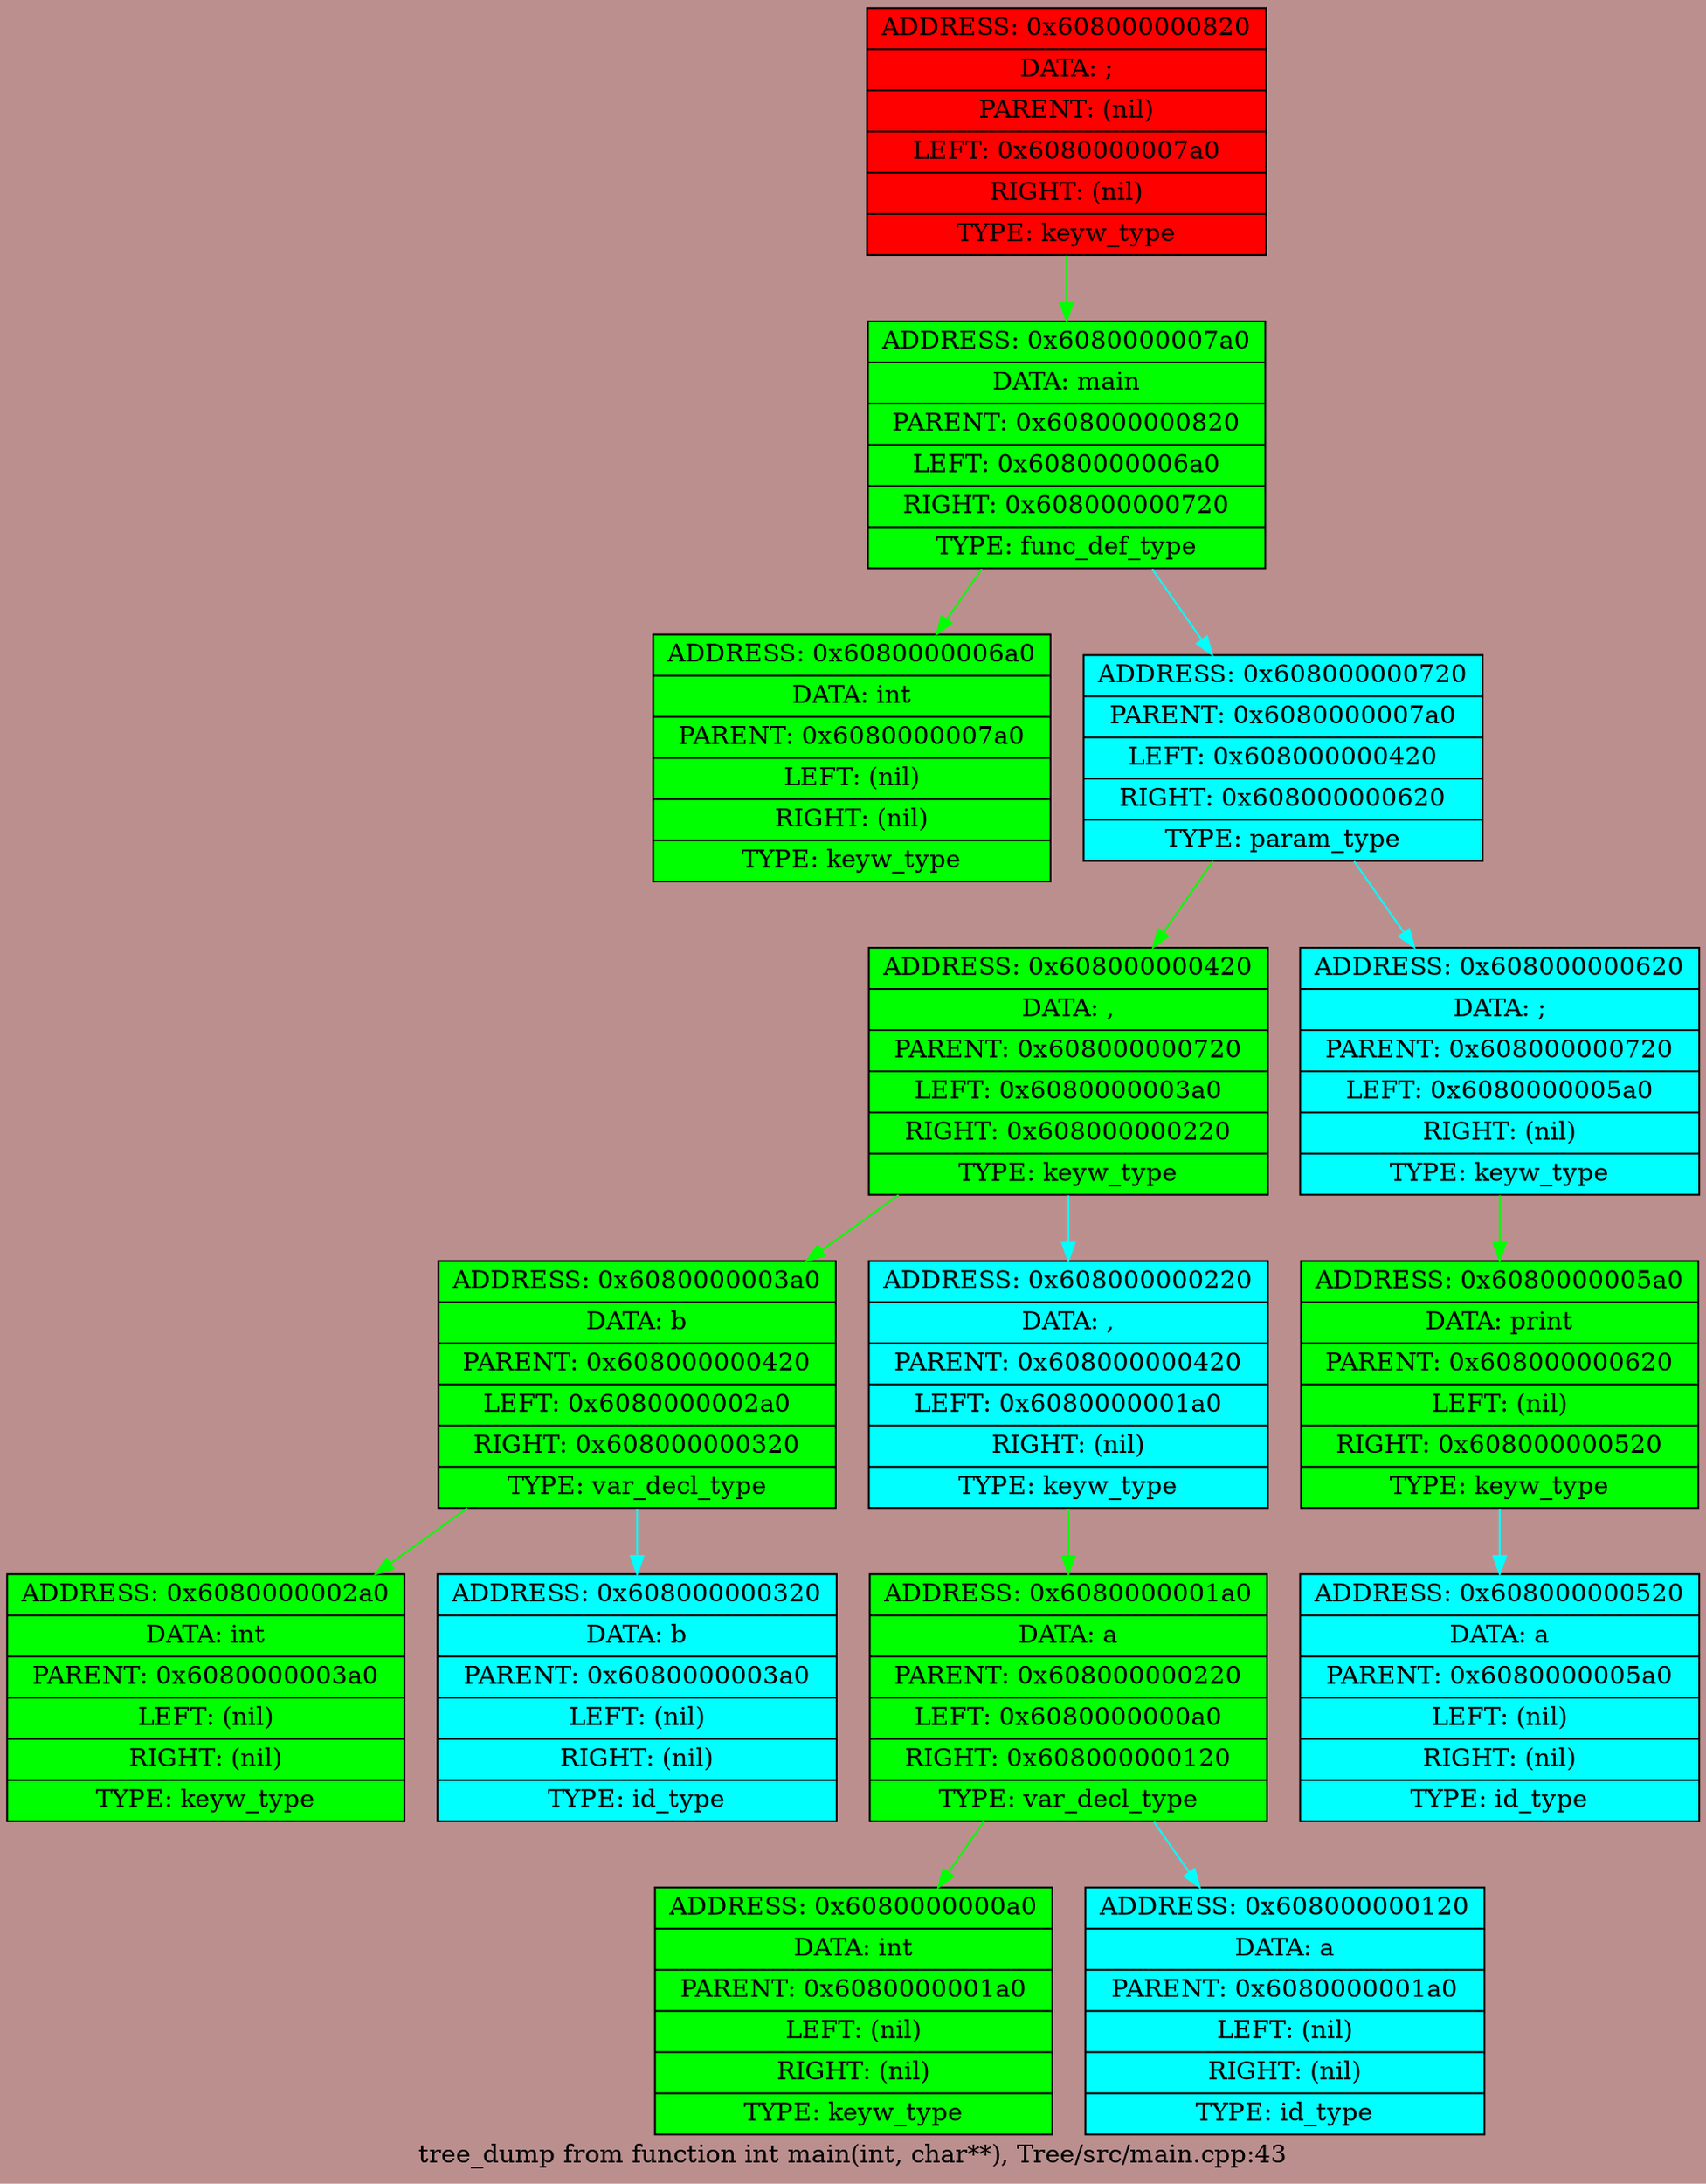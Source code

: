 digraph struct {bgcolor=RosyBrown rankdir = HR


label = "tree_dump from function int main(int, char**), Tree/src/main.cpp:43";
node0[shape=record, style=filled, fillcolor="red", label=" {ADDRESS: 0x608000000820 | DATA: ; | PARENT: (nil) | LEFT: 0x6080000007a0 | RIGHT: (nil) | TYPE: keyw_type}"];
node0->node1 [color = "lime"];
node1[shape=record, style=filled, fillcolor="lime", label=" {ADDRESS: 0x6080000007a0 | DATA: main | PARENT: 0x608000000820 | LEFT: 0x6080000006a0 | RIGHT: 0x608000000720 | TYPE: func_def_type}"];
node1->node2 [color = "lime"];
node2[shape=record, style=filled, fillcolor="lime", label=" {ADDRESS: 0x6080000006a0 | DATA: int | PARENT: 0x6080000007a0 | LEFT: (nil) | RIGHT: (nil) | TYPE: keyw_type}"];
node1->node3 [color = "aqua"];
node3[shape=record, style=filled, fillcolor="aqua", label=" {ADDRESS: 0x608000000720 | PARENT: 0x6080000007a0 | LEFT: 0x608000000420 | RIGHT: 0x608000000620 | TYPE: param_type}"];
node3->node4 [color = "lime"];
node4[shape=record, style=filled, fillcolor="lime", label=" {ADDRESS: 0x608000000420 | DATA: , | PARENT: 0x608000000720 | LEFT: 0x6080000003a0 | RIGHT: 0x608000000220 | TYPE: keyw_type}"];
node4->node5 [color = "lime"];
node5[shape=record, style=filled, fillcolor="lime", label=" {ADDRESS: 0x6080000003a0 | DATA: b | PARENT: 0x608000000420 | LEFT: 0x6080000002a0 | RIGHT: 0x608000000320 | TYPE: var_decl_type}"];
node5->node6 [color = "lime"];
node6[shape=record, style=filled, fillcolor="lime", label=" {ADDRESS: 0x6080000002a0 | DATA: int | PARENT: 0x6080000003a0 | LEFT: (nil) | RIGHT: (nil) | TYPE: keyw_type}"];
node5->node7 [color = "aqua"];
node7[shape=record, style=filled, fillcolor="aqua", label=" {ADDRESS: 0x608000000320 | DATA: b | PARENT: 0x6080000003a0 | LEFT: (nil) | RIGHT: (nil) | TYPE: id_type}"];
node4->node8 [color = "aqua"];
node8[shape=record, style=filled, fillcolor="aqua", label=" {ADDRESS: 0x608000000220 | DATA: , | PARENT: 0x608000000420 | LEFT: 0x6080000001a0 | RIGHT: (nil) | TYPE: keyw_type}"];
node8->node9 [color = "lime"];
node9[shape=record, style=filled, fillcolor="lime", label=" {ADDRESS: 0x6080000001a0 | DATA: a | PARENT: 0x608000000220 | LEFT: 0x6080000000a0 | RIGHT: 0x608000000120 | TYPE: var_decl_type}"];
node9->node10 [color = "lime"];
node10[shape=record, style=filled, fillcolor="lime", label=" {ADDRESS: 0x6080000000a0 | DATA: int | PARENT: 0x6080000001a0 | LEFT: (nil) | RIGHT: (nil) | TYPE: keyw_type}"];
node9->node11 [color = "aqua"];
node11[shape=record, style=filled, fillcolor="aqua", label=" {ADDRESS: 0x608000000120 | DATA: a | PARENT: 0x6080000001a0 | LEFT: (nil) | RIGHT: (nil) | TYPE: id_type}"];
node3->node12 [color = "aqua"];
node12[shape=record, style=filled, fillcolor="aqua", label=" {ADDRESS: 0x608000000620 | DATA: ; | PARENT: 0x608000000720 | LEFT: 0x6080000005a0 | RIGHT: (nil) | TYPE: keyw_type}"];
node12->node13 [color = "lime"];
node13[shape=record, style=filled, fillcolor="lime", label=" {ADDRESS: 0x6080000005a0 | DATA: print | PARENT: 0x608000000620 | LEFT: (nil) | RIGHT: 0x608000000520 | TYPE: keyw_type}"];
node13->node14 [color = "aqua"];
node14[shape=record, style=filled, fillcolor="aqua", label=" {ADDRESS: 0x608000000520 | DATA: a | PARENT: 0x6080000005a0 | LEFT: (nil) | RIGHT: (nil) | TYPE: id_type}"];


}